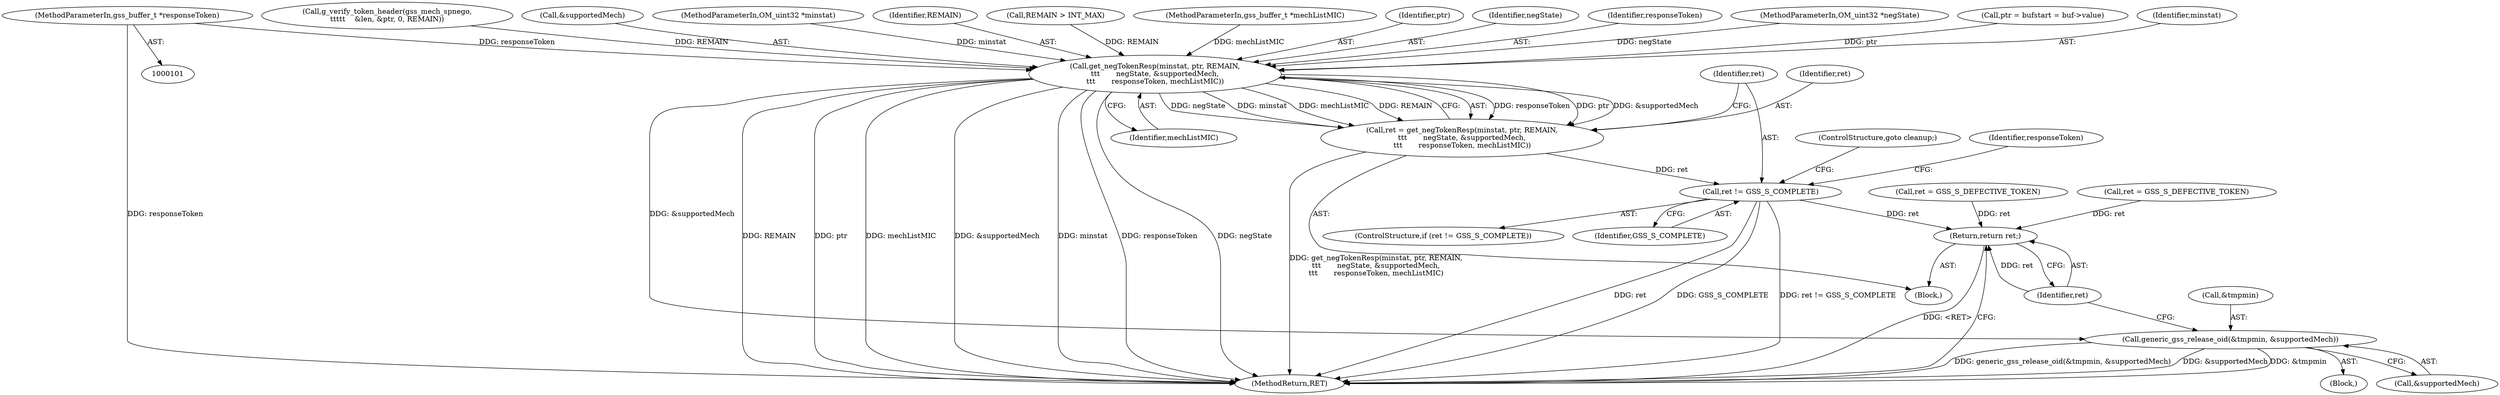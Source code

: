 digraph "0_krb5_a7886f0ed1277c69142b14a2c6629175a6331edc@pointer" {
"1000105" [label="(MethodParameterIn,gss_buffer_t *responseToken)"];
"1000198" [label="(Call,get_negTokenResp(minstat, ptr, REMAIN,\n\t\t\t       negState, &supportedMech,\n\t\t\t       responseToken, mechListMIC))"];
"1000196" [label="(Call,ret = get_negTokenResp(minstat, ptr, REMAIN,\n\t\t\t       negState, &supportedMech,\n\t\t\t       responseToken, mechListMIC))"];
"1000208" [label="(Call,ret != GSS_S_COMPLETE)"];
"1000260" [label="(Return,return ret;)"];
"1000255" [label="(Call,generic_gss_release_oid(&tmpmin, &supportedMech))"];
"1000261" [label="(Identifier,ret)"];
"1000169" [label="(Call,g_verify_token_header(gss_mech_spnego,\n\t\t\t\t\t    &len, &ptr, 0, REMAIN))"];
"1000223" [label="(Call,ret = GSS_S_DEFECTIVE_TOKEN)"];
"1000256" [label="(Call,&tmpmin)"];
"1000203" [label="(Call,&supportedMech)"];
"1000102" [label="(MethodParameterIn,OM_uint32 *minstat)"];
"1000201" [label="(Identifier,REMAIN)"];
"1000210" [label="(Identifier,GSS_S_COMPLETE)"];
"1000198" [label="(Call,get_negTokenResp(minstat, ptr, REMAIN,\n\t\t\t       negState, &supportedMech,\n\t\t\t       responseToken, mechListMIC))"];
"1000156" [label="(Call,REMAIN > INT_MAX)"];
"1000262" [label="(MethodReturn,RET)"];
"1000106" [label="(MethodParameterIn,gss_buffer_t *mechListMIC)"];
"1000255" [label="(Call,generic_gss_release_oid(&tmpmin, &supportedMech))"];
"1000206" [label="(Identifier,mechListMIC)"];
"1000196" [label="(Call,ret = get_negTokenResp(minstat, ptr, REMAIN,\n\t\t\t       negState, &supportedMech,\n\t\t\t       responseToken, mechListMIC))"];
"1000209" [label="(Identifier,ret)"];
"1000109" [label="(Block,)"];
"1000200" [label="(Identifier,ptr)"];
"1000105" [label="(MethodParameterIn,gss_buffer_t *responseToken)"];
"1000202" [label="(Identifier,negState)"];
"1000211" [label="(ControlStructure,goto cleanup;)"];
"1000258" [label="(Call,&supportedMech)"];
"1000205" [label="(Identifier,responseToken)"];
"1000232" [label="(Call,ret = GSS_S_DEFECTIVE_TOKEN)"];
"1000107" [label="(MethodParameterIn,OM_uint32 *negState)"];
"1000254" [label="(Block,)"];
"1000260" [label="(Return,return ret;)"];
"1000148" [label="(Call,ptr = bufstart = buf->value)"];
"1000199" [label="(Identifier,minstat)"];
"1000197" [label="(Identifier,ret)"];
"1000208" [label="(Call,ret != GSS_S_COMPLETE)"];
"1000207" [label="(ControlStructure,if (ret != GSS_S_COMPLETE))"];
"1000216" [label="(Identifier,responseToken)"];
"1000105" -> "1000101"  [label="AST: "];
"1000105" -> "1000262"  [label="DDG: responseToken"];
"1000105" -> "1000198"  [label="DDG: responseToken"];
"1000198" -> "1000196"  [label="AST: "];
"1000198" -> "1000206"  [label="CFG: "];
"1000199" -> "1000198"  [label="AST: "];
"1000200" -> "1000198"  [label="AST: "];
"1000201" -> "1000198"  [label="AST: "];
"1000202" -> "1000198"  [label="AST: "];
"1000203" -> "1000198"  [label="AST: "];
"1000205" -> "1000198"  [label="AST: "];
"1000206" -> "1000198"  [label="AST: "];
"1000196" -> "1000198"  [label="CFG: "];
"1000198" -> "1000262"  [label="DDG: REMAIN"];
"1000198" -> "1000262"  [label="DDG: ptr"];
"1000198" -> "1000262"  [label="DDG: mechListMIC"];
"1000198" -> "1000262"  [label="DDG: &supportedMech"];
"1000198" -> "1000262"  [label="DDG: minstat"];
"1000198" -> "1000262"  [label="DDG: responseToken"];
"1000198" -> "1000262"  [label="DDG: negState"];
"1000198" -> "1000196"  [label="DDG: responseToken"];
"1000198" -> "1000196"  [label="DDG: ptr"];
"1000198" -> "1000196"  [label="DDG: &supportedMech"];
"1000198" -> "1000196"  [label="DDG: negState"];
"1000198" -> "1000196"  [label="DDG: minstat"];
"1000198" -> "1000196"  [label="DDG: mechListMIC"];
"1000198" -> "1000196"  [label="DDG: REMAIN"];
"1000102" -> "1000198"  [label="DDG: minstat"];
"1000148" -> "1000198"  [label="DDG: ptr"];
"1000156" -> "1000198"  [label="DDG: REMAIN"];
"1000169" -> "1000198"  [label="DDG: REMAIN"];
"1000107" -> "1000198"  [label="DDG: negState"];
"1000106" -> "1000198"  [label="DDG: mechListMIC"];
"1000198" -> "1000255"  [label="DDG: &supportedMech"];
"1000196" -> "1000109"  [label="AST: "];
"1000197" -> "1000196"  [label="AST: "];
"1000209" -> "1000196"  [label="CFG: "];
"1000196" -> "1000262"  [label="DDG: get_negTokenResp(minstat, ptr, REMAIN,\n\t\t\t       negState, &supportedMech,\n\t\t\t       responseToken, mechListMIC)"];
"1000196" -> "1000208"  [label="DDG: ret"];
"1000208" -> "1000207"  [label="AST: "];
"1000208" -> "1000210"  [label="CFG: "];
"1000209" -> "1000208"  [label="AST: "];
"1000210" -> "1000208"  [label="AST: "];
"1000211" -> "1000208"  [label="CFG: "];
"1000216" -> "1000208"  [label="CFG: "];
"1000208" -> "1000262"  [label="DDG: ret"];
"1000208" -> "1000262"  [label="DDG: GSS_S_COMPLETE"];
"1000208" -> "1000262"  [label="DDG: ret != GSS_S_COMPLETE"];
"1000208" -> "1000260"  [label="DDG: ret"];
"1000260" -> "1000109"  [label="AST: "];
"1000260" -> "1000261"  [label="CFG: "];
"1000261" -> "1000260"  [label="AST: "];
"1000262" -> "1000260"  [label="CFG: "];
"1000260" -> "1000262"  [label="DDG: <RET>"];
"1000261" -> "1000260"  [label="DDG: ret"];
"1000232" -> "1000260"  [label="DDG: ret"];
"1000223" -> "1000260"  [label="DDG: ret"];
"1000255" -> "1000254"  [label="AST: "];
"1000255" -> "1000258"  [label="CFG: "];
"1000256" -> "1000255"  [label="AST: "];
"1000258" -> "1000255"  [label="AST: "];
"1000261" -> "1000255"  [label="CFG: "];
"1000255" -> "1000262"  [label="DDG: generic_gss_release_oid(&tmpmin, &supportedMech)"];
"1000255" -> "1000262"  [label="DDG: &supportedMech"];
"1000255" -> "1000262"  [label="DDG: &tmpmin"];
}

